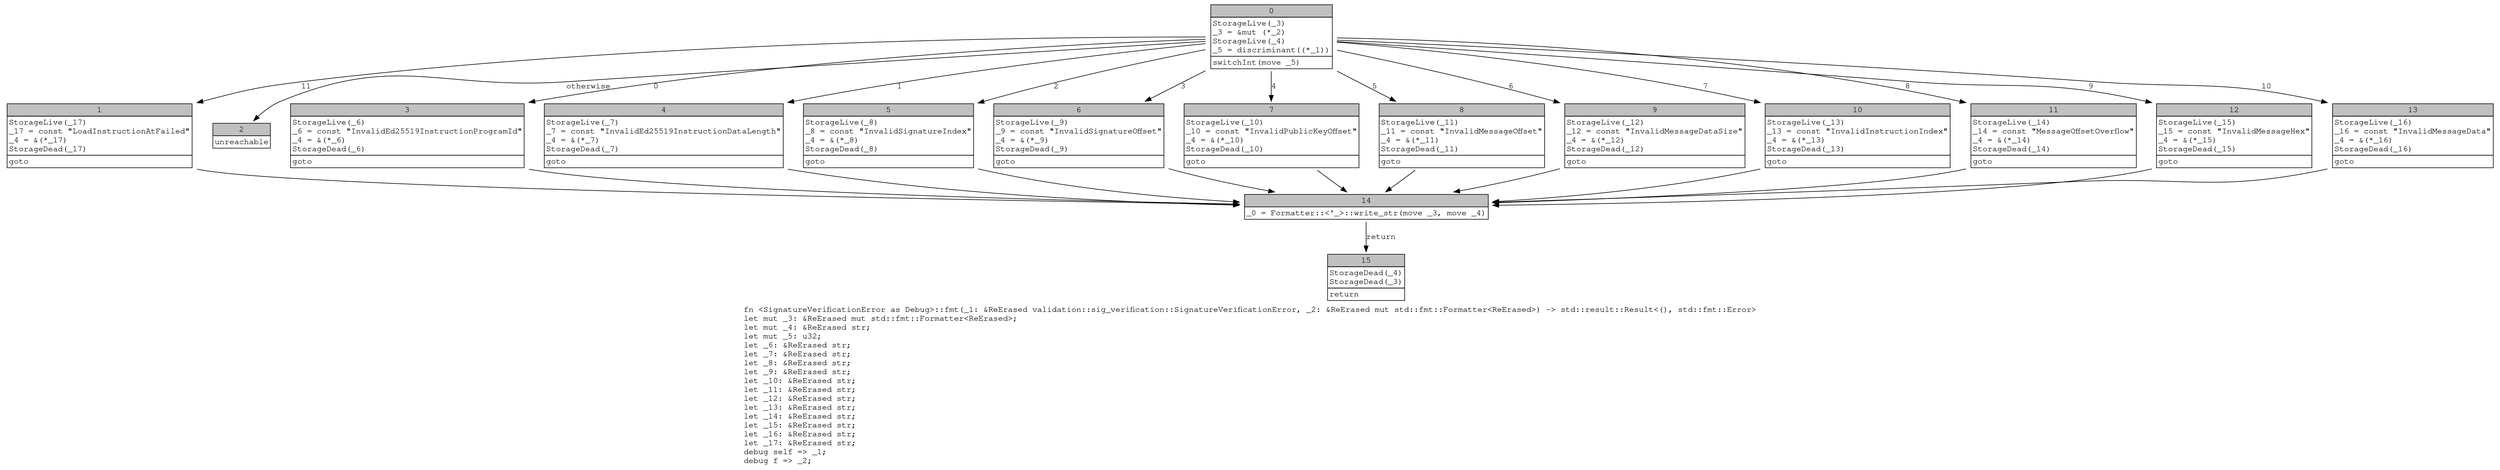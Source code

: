 digraph Mir_0_19044 {
    graph [fontname="Courier, monospace"];
    node [fontname="Courier, monospace"];
    edge [fontname="Courier, monospace"];
    label=<fn &lt;SignatureVerificationError as Debug&gt;::fmt(_1: &amp;ReErased validation::sig_verification::SignatureVerificationError, _2: &amp;ReErased mut std::fmt::Formatter&lt;ReErased&gt;) -&gt; std::result::Result&lt;(), std::fmt::Error&gt;<br align="left"/>let mut _3: &amp;ReErased mut std::fmt::Formatter&lt;ReErased&gt;;<br align="left"/>let mut _4: &amp;ReErased str;<br align="left"/>let mut _5: u32;<br align="left"/>let _6: &amp;ReErased str;<br align="left"/>let _7: &amp;ReErased str;<br align="left"/>let _8: &amp;ReErased str;<br align="left"/>let _9: &amp;ReErased str;<br align="left"/>let _10: &amp;ReErased str;<br align="left"/>let _11: &amp;ReErased str;<br align="left"/>let _12: &amp;ReErased str;<br align="left"/>let _13: &amp;ReErased str;<br align="left"/>let _14: &amp;ReErased str;<br align="left"/>let _15: &amp;ReErased str;<br align="left"/>let _16: &amp;ReErased str;<br align="left"/>let _17: &amp;ReErased str;<br align="left"/>debug self =&gt; _1;<br align="left"/>debug f =&gt; _2;<br align="left"/>>;
    bb0__0_19044 [shape="none", label=<<table border="0" cellborder="1" cellspacing="0"><tr><td bgcolor="gray" align="center" colspan="1">0</td></tr><tr><td align="left" balign="left">StorageLive(_3)<br/>_3 = &amp;mut (*_2)<br/>StorageLive(_4)<br/>_5 = discriminant((*_1))<br/></td></tr><tr><td align="left">switchInt(move _5)</td></tr></table>>];
    bb1__0_19044 [shape="none", label=<<table border="0" cellborder="1" cellspacing="0"><tr><td bgcolor="gray" align="center" colspan="1">1</td></tr><tr><td align="left" balign="left">StorageLive(_17)<br/>_17 = const &quot;LoadInstructionAtFailed&quot;<br/>_4 = &amp;(*_17)<br/>StorageDead(_17)<br/></td></tr><tr><td align="left">goto</td></tr></table>>];
    bb2__0_19044 [shape="none", label=<<table border="0" cellborder="1" cellspacing="0"><tr><td bgcolor="gray" align="center" colspan="1">2</td></tr><tr><td align="left">unreachable</td></tr></table>>];
    bb3__0_19044 [shape="none", label=<<table border="0" cellborder="1" cellspacing="0"><tr><td bgcolor="gray" align="center" colspan="1">3</td></tr><tr><td align="left" balign="left">StorageLive(_6)<br/>_6 = const &quot;InvalidEd25519InstructionProgramId&quot;<br/>_4 = &amp;(*_6)<br/>StorageDead(_6)<br/></td></tr><tr><td align="left">goto</td></tr></table>>];
    bb4__0_19044 [shape="none", label=<<table border="0" cellborder="1" cellspacing="0"><tr><td bgcolor="gray" align="center" colspan="1">4</td></tr><tr><td align="left" balign="left">StorageLive(_7)<br/>_7 = const &quot;InvalidEd25519InstructionDataLength&quot;<br/>_4 = &amp;(*_7)<br/>StorageDead(_7)<br/></td></tr><tr><td align="left">goto</td></tr></table>>];
    bb5__0_19044 [shape="none", label=<<table border="0" cellborder="1" cellspacing="0"><tr><td bgcolor="gray" align="center" colspan="1">5</td></tr><tr><td align="left" balign="left">StorageLive(_8)<br/>_8 = const &quot;InvalidSignatureIndex&quot;<br/>_4 = &amp;(*_8)<br/>StorageDead(_8)<br/></td></tr><tr><td align="left">goto</td></tr></table>>];
    bb6__0_19044 [shape="none", label=<<table border="0" cellborder="1" cellspacing="0"><tr><td bgcolor="gray" align="center" colspan="1">6</td></tr><tr><td align="left" balign="left">StorageLive(_9)<br/>_9 = const &quot;InvalidSignatureOffset&quot;<br/>_4 = &amp;(*_9)<br/>StorageDead(_9)<br/></td></tr><tr><td align="left">goto</td></tr></table>>];
    bb7__0_19044 [shape="none", label=<<table border="0" cellborder="1" cellspacing="0"><tr><td bgcolor="gray" align="center" colspan="1">7</td></tr><tr><td align="left" balign="left">StorageLive(_10)<br/>_10 = const &quot;InvalidPublicKeyOffset&quot;<br/>_4 = &amp;(*_10)<br/>StorageDead(_10)<br/></td></tr><tr><td align="left">goto</td></tr></table>>];
    bb8__0_19044 [shape="none", label=<<table border="0" cellborder="1" cellspacing="0"><tr><td bgcolor="gray" align="center" colspan="1">8</td></tr><tr><td align="left" balign="left">StorageLive(_11)<br/>_11 = const &quot;InvalidMessageOffset&quot;<br/>_4 = &amp;(*_11)<br/>StorageDead(_11)<br/></td></tr><tr><td align="left">goto</td></tr></table>>];
    bb9__0_19044 [shape="none", label=<<table border="0" cellborder="1" cellspacing="0"><tr><td bgcolor="gray" align="center" colspan="1">9</td></tr><tr><td align="left" balign="left">StorageLive(_12)<br/>_12 = const &quot;InvalidMessageDataSize&quot;<br/>_4 = &amp;(*_12)<br/>StorageDead(_12)<br/></td></tr><tr><td align="left">goto</td></tr></table>>];
    bb10__0_19044 [shape="none", label=<<table border="0" cellborder="1" cellspacing="0"><tr><td bgcolor="gray" align="center" colspan="1">10</td></tr><tr><td align="left" balign="left">StorageLive(_13)<br/>_13 = const &quot;InvalidInstructionIndex&quot;<br/>_4 = &amp;(*_13)<br/>StorageDead(_13)<br/></td></tr><tr><td align="left">goto</td></tr></table>>];
    bb11__0_19044 [shape="none", label=<<table border="0" cellborder="1" cellspacing="0"><tr><td bgcolor="gray" align="center" colspan="1">11</td></tr><tr><td align="left" balign="left">StorageLive(_14)<br/>_14 = const &quot;MessageOffsetOverflow&quot;<br/>_4 = &amp;(*_14)<br/>StorageDead(_14)<br/></td></tr><tr><td align="left">goto</td></tr></table>>];
    bb12__0_19044 [shape="none", label=<<table border="0" cellborder="1" cellspacing="0"><tr><td bgcolor="gray" align="center" colspan="1">12</td></tr><tr><td align="left" balign="left">StorageLive(_15)<br/>_15 = const &quot;InvalidMessageHex&quot;<br/>_4 = &amp;(*_15)<br/>StorageDead(_15)<br/></td></tr><tr><td align="left">goto</td></tr></table>>];
    bb13__0_19044 [shape="none", label=<<table border="0" cellborder="1" cellspacing="0"><tr><td bgcolor="gray" align="center" colspan="1">13</td></tr><tr><td align="left" balign="left">StorageLive(_16)<br/>_16 = const &quot;InvalidMessageData&quot;<br/>_4 = &amp;(*_16)<br/>StorageDead(_16)<br/></td></tr><tr><td align="left">goto</td></tr></table>>];
    bb14__0_19044 [shape="none", label=<<table border="0" cellborder="1" cellspacing="0"><tr><td bgcolor="gray" align="center" colspan="1">14</td></tr><tr><td align="left">_0 = Formatter::&lt;'_&gt;::write_str(move _3, move _4)</td></tr></table>>];
    bb15__0_19044 [shape="none", label=<<table border="0" cellborder="1" cellspacing="0"><tr><td bgcolor="gray" align="center" colspan="1">15</td></tr><tr><td align="left" balign="left">StorageDead(_4)<br/>StorageDead(_3)<br/></td></tr><tr><td align="left">return</td></tr></table>>];
    bb0__0_19044 -> bb3__0_19044 [label="0"];
    bb0__0_19044 -> bb4__0_19044 [label="1"];
    bb0__0_19044 -> bb5__0_19044 [label="2"];
    bb0__0_19044 -> bb6__0_19044 [label="3"];
    bb0__0_19044 -> bb7__0_19044 [label="4"];
    bb0__0_19044 -> bb8__0_19044 [label="5"];
    bb0__0_19044 -> bb9__0_19044 [label="6"];
    bb0__0_19044 -> bb10__0_19044 [label="7"];
    bb0__0_19044 -> bb11__0_19044 [label="8"];
    bb0__0_19044 -> bb12__0_19044 [label="9"];
    bb0__0_19044 -> bb13__0_19044 [label="10"];
    bb0__0_19044 -> bb1__0_19044 [label="11"];
    bb0__0_19044 -> bb2__0_19044 [label="otherwise"];
    bb1__0_19044 -> bb14__0_19044 [label=""];
    bb3__0_19044 -> bb14__0_19044 [label=""];
    bb4__0_19044 -> bb14__0_19044 [label=""];
    bb5__0_19044 -> bb14__0_19044 [label=""];
    bb6__0_19044 -> bb14__0_19044 [label=""];
    bb7__0_19044 -> bb14__0_19044 [label=""];
    bb8__0_19044 -> bb14__0_19044 [label=""];
    bb9__0_19044 -> bb14__0_19044 [label=""];
    bb10__0_19044 -> bb14__0_19044 [label=""];
    bb11__0_19044 -> bb14__0_19044 [label=""];
    bb12__0_19044 -> bb14__0_19044 [label=""];
    bb13__0_19044 -> bb14__0_19044 [label=""];
    bb14__0_19044 -> bb15__0_19044 [label="return"];
}
